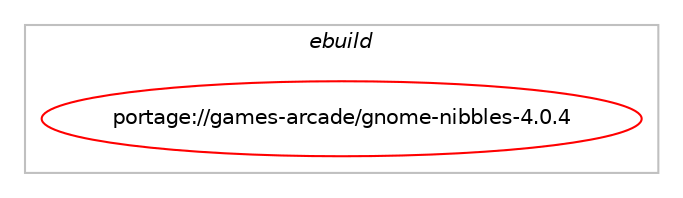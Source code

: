 digraph prolog {

# *************
# Graph options
# *************

newrank=true;
concentrate=true;
compound=true;
graph [rankdir=LR,fontname=Helvetica,fontsize=10,ranksep=1.5];#, ranksep=2.5, nodesep=0.2];
edge  [arrowhead=vee];
node  [fontname=Helvetica,fontsize=10];

# **********
# The ebuild
# **********

subgraph cluster_leftcol {
color=gray;
label=<<i>ebuild</i>>;
id [label="portage://games-arcade/gnome-nibbles-4.0.4", color=red, width=4, href="../games-arcade/gnome-nibbles-4.0.4.svg"];
}

# ****************
# The dependencies
# ****************

subgraph cluster_midcol {
color=gray;
label=<<i>dependencies</i>>;
subgraph cluster_compile {
fillcolor="#eeeeee";
style=filled;
label=<<i>compile</i>>;
# *** BEGIN UNKNOWN DEPENDENCY TYPE (TODO) ***
# id -> equal(package_dependency(portage://games-arcade/gnome-nibbles-4.0.4,install,no,dev-libs,glib,greaterequal,[2.78.0,,,2.78.0],[slot(2)],[]))
# *** END UNKNOWN DEPENDENCY TYPE (TODO) ***

# *** BEGIN UNKNOWN DEPENDENCY TYPE (TODO) ***
# id -> equal(package_dependency(portage://games-arcade/gnome-nibbles-4.0.4,install,no,dev-libs,libgee,none,[,,],[slot(0.8),equal],[]))
# *** END UNKNOWN DEPENDENCY TYPE (TODO) ***

# *** BEGIN UNKNOWN DEPENDENCY TYPE (TODO) ***
# id -> equal(package_dependency(portage://games-arcade/gnome-nibbles-4.0.4,install,no,dev-libs,libgnome-games-support,greaterequal,[2.0.0,,,2.0.0],[slot(2),equal],[]))
# *** END UNKNOWN DEPENDENCY TYPE (TODO) ***

# *** BEGIN UNKNOWN DEPENDENCY TYPE (TODO) ***
# id -> equal(package_dependency(portage://games-arcade/gnome-nibbles-4.0.4,install,no,gui-libs,gtk,greaterequal,[4.6,,,4.6],[slot(4)],[]))
# *** END UNKNOWN DEPENDENCY TYPE (TODO) ***

# *** BEGIN UNKNOWN DEPENDENCY TYPE (TODO) ***
# id -> equal(package_dependency(portage://games-arcade/gnome-nibbles-4.0.4,install,no,media-libs,gsound,greaterequal,[1.0.2,,,1.0.2],[],[]))
# *** END UNKNOWN DEPENDENCY TYPE (TODO) ***

# *** BEGIN UNKNOWN DEPENDENCY TYPE (TODO) ***
# id -> equal(package_dependency(portage://games-arcade/gnome-nibbles-4.0.4,install,no,x11-libs,pango,none,[,,],[],[]))
# *** END UNKNOWN DEPENDENCY TYPE (TODO) ***

}
subgraph cluster_compileandrun {
fillcolor="#eeeeee";
style=filled;
label=<<i>compile and run</i>>;
}
subgraph cluster_run {
fillcolor="#eeeeee";
style=filled;
label=<<i>run</i>>;
# *** BEGIN UNKNOWN DEPENDENCY TYPE (TODO) ***
# id -> equal(package_dependency(portage://games-arcade/gnome-nibbles-4.0.4,run,no,dev-libs,glib,greaterequal,[2.78.0,,,2.78.0],[slot(2)],[]))
# *** END UNKNOWN DEPENDENCY TYPE (TODO) ***

# *** BEGIN UNKNOWN DEPENDENCY TYPE (TODO) ***
# id -> equal(package_dependency(portage://games-arcade/gnome-nibbles-4.0.4,run,no,dev-libs,libgee,none,[,,],[slot(0.8),equal],[]))
# *** END UNKNOWN DEPENDENCY TYPE (TODO) ***

# *** BEGIN UNKNOWN DEPENDENCY TYPE (TODO) ***
# id -> equal(package_dependency(portage://games-arcade/gnome-nibbles-4.0.4,run,no,dev-libs,libgnome-games-support,greaterequal,[2.0.0,,,2.0.0],[slot(2),equal],[]))
# *** END UNKNOWN DEPENDENCY TYPE (TODO) ***

# *** BEGIN UNKNOWN DEPENDENCY TYPE (TODO) ***
# id -> equal(package_dependency(portage://games-arcade/gnome-nibbles-4.0.4,run,no,gui-libs,gtk,greaterequal,[4.6,,,4.6],[slot(4)],[]))
# *** END UNKNOWN DEPENDENCY TYPE (TODO) ***

# *** BEGIN UNKNOWN DEPENDENCY TYPE (TODO) ***
# id -> equal(package_dependency(portage://games-arcade/gnome-nibbles-4.0.4,run,no,media-libs,gsound,greaterequal,[1.0.2,,,1.0.2],[],[]))
# *** END UNKNOWN DEPENDENCY TYPE (TODO) ***

# *** BEGIN UNKNOWN DEPENDENCY TYPE (TODO) ***
# id -> equal(package_dependency(portage://games-arcade/gnome-nibbles-4.0.4,run,no,x11-libs,pango,none,[,,],[],[]))
# *** END UNKNOWN DEPENDENCY TYPE (TODO) ***

}
}

# **************
# The candidates
# **************

subgraph cluster_choices {
rank=same;
color=gray;
label=<<i>candidates</i>>;

}

}
